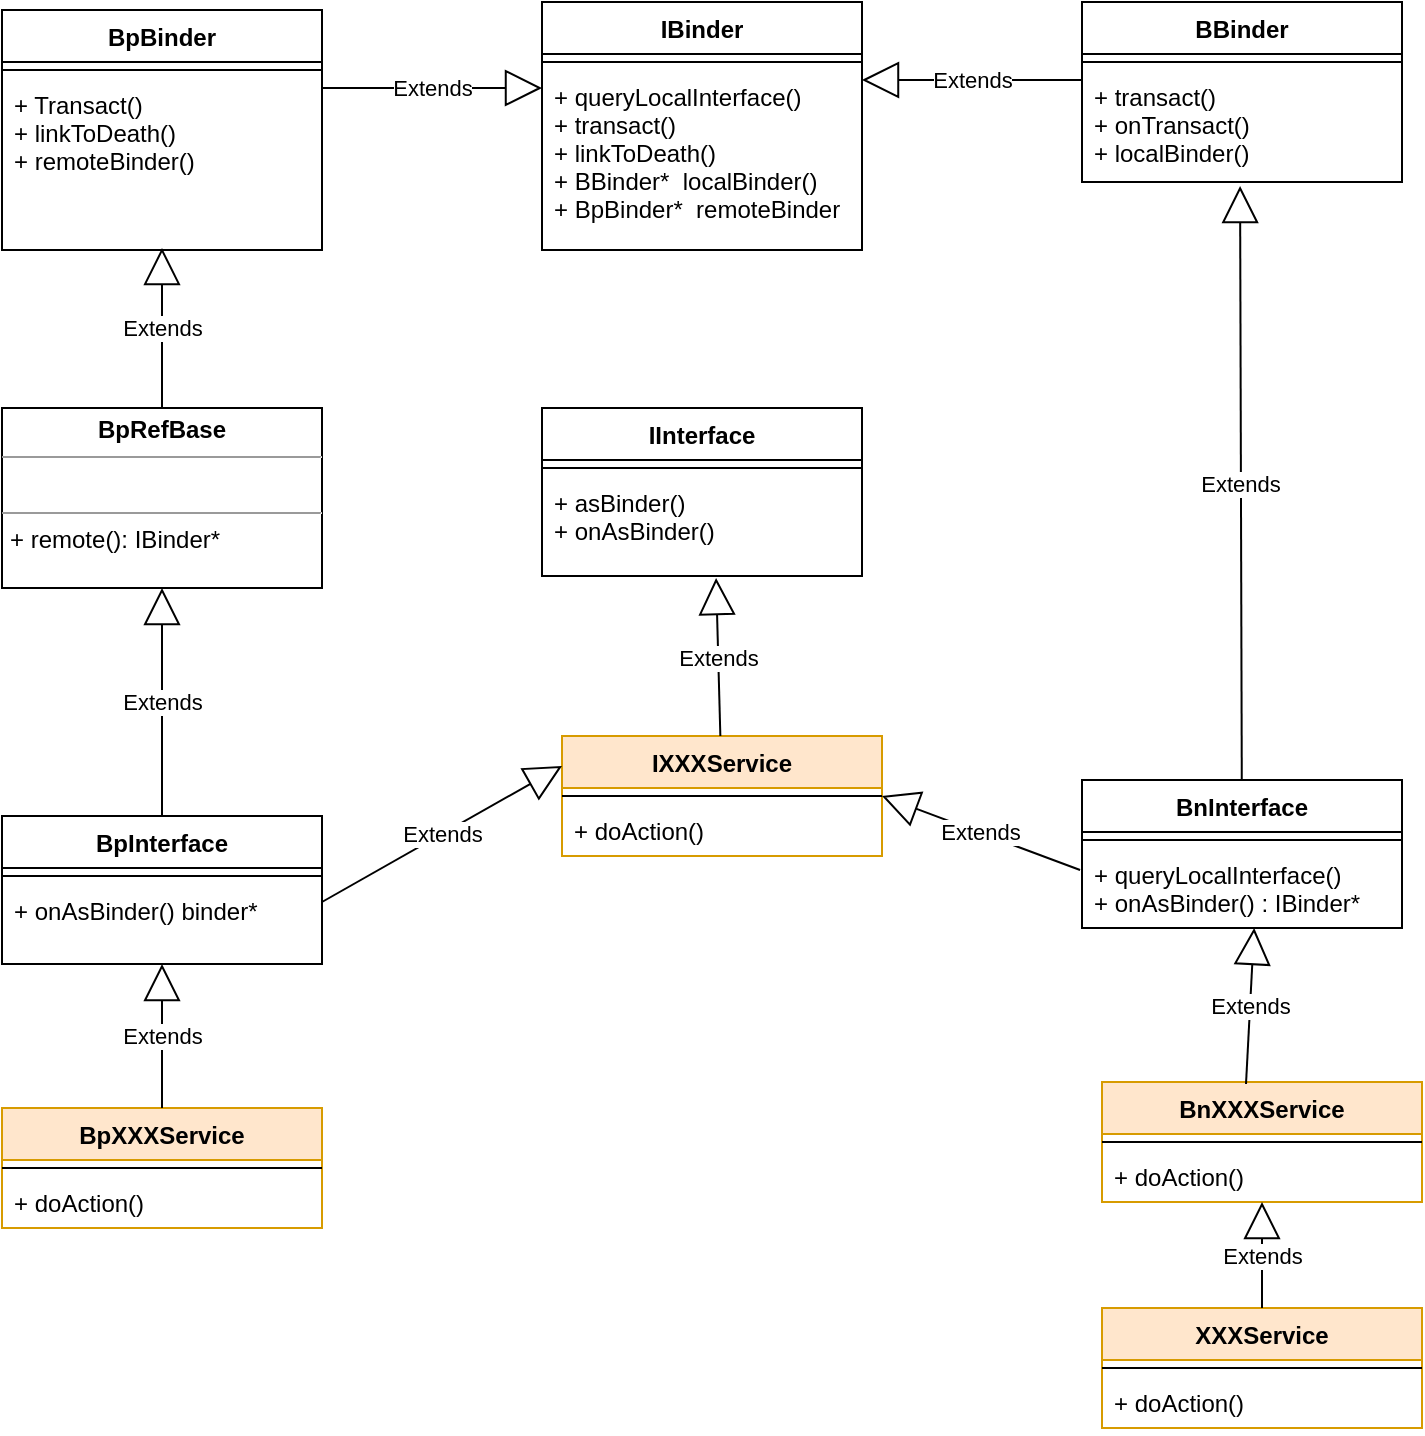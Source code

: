 <mxfile version="10.7.1" type="github"><diagram id="wURvKaP-HHOi7LxVtHhX" name="Page-1"><mxGraphModel dx="1394" dy="715" grid="1" gridSize="10" guides="1" tooltips="1" connect="1" arrows="1" fold="1" page="1" pageScale="1" pageWidth="850" pageHeight="1100" math="0" shadow="0"><root><mxCell id="0"/><mxCell id="1" parent="0"/><mxCell id="1XvnTww1lKkyvkk8hLBV-5" value="IBinder" style="swimlane;fontStyle=1;align=center;verticalAlign=top;childLayout=stackLayout;horizontal=1;startSize=26;horizontalStack=0;resizeParent=1;resizeParentMax=0;resizeLast=0;collapsible=1;marginBottom=0;" parent="1" vertex="1"><mxGeometry x="310" y="97" width="160" height="124" as="geometry"/></mxCell><mxCell id="6F38ClPS7UuBXqECn1gI-1" value="Extends" style="endArrow=block;endSize=16;endFill=0;html=1;exitX=1;exitY=0.5;exitDx=0;exitDy=0;" parent="1XvnTww1lKkyvkk8hLBV-5" edge="1"><mxGeometry width="160" relative="1" as="geometry"><mxPoint x="-110" y="43" as="sourcePoint"/><mxPoint y="43" as="targetPoint"/></mxGeometry></mxCell><mxCell id="1XvnTww1lKkyvkk8hLBV-7" value="" style="line;strokeWidth=1;fillColor=none;align=left;verticalAlign=middle;spacingTop=-1;spacingLeft=3;spacingRight=3;rotatable=0;labelPosition=right;points=[];portConstraint=eastwest;" parent="1XvnTww1lKkyvkk8hLBV-5" vertex="1"><mxGeometry y="26" width="160" height="8" as="geometry"/></mxCell><mxCell id="1XvnTww1lKkyvkk8hLBV-8" value="+ queryLocalInterface()&#10;+ transact()&#10;+ linkToDeath()&#10;+ BBinder*  localBinder()&#10;+ BpBinder*  remoteBinder" style="text;strokeColor=none;fillColor=none;align=left;verticalAlign=top;spacingLeft=4;spacingRight=4;overflow=hidden;rotatable=0;points=[[0,0.5],[1,0.5]];portConstraint=eastwest;" parent="1XvnTww1lKkyvkk8hLBV-5" vertex="1"><mxGeometry y="34" width="160" height="90" as="geometry"/></mxCell><mxCell id="1XvnTww1lKkyvkk8hLBV-9" value="BpBinder" style="swimlane;fontStyle=1;align=center;verticalAlign=top;childLayout=stackLayout;horizontal=1;startSize=26;horizontalStack=0;resizeParent=1;resizeParentMax=0;resizeLast=0;collapsible=1;marginBottom=0;" parent="1" vertex="1"><mxGeometry x="40" y="101" width="160" height="120" as="geometry"/></mxCell><mxCell id="1XvnTww1lKkyvkk8hLBV-11" value="" style="line;strokeWidth=1;fillColor=none;align=left;verticalAlign=middle;spacingTop=-1;spacingLeft=3;spacingRight=3;rotatable=0;labelPosition=right;points=[];portConstraint=eastwest;" parent="1XvnTww1lKkyvkk8hLBV-9" vertex="1"><mxGeometry y="26" width="160" height="8" as="geometry"/></mxCell><mxCell id="1XvnTww1lKkyvkk8hLBV-12" value="+ Transact()&#10;+ linkToDeath()&#10;+ remoteBinder()&#10;" style="text;strokeColor=none;fillColor=none;align=left;verticalAlign=top;spacingLeft=4;spacingRight=4;overflow=hidden;rotatable=0;points=[[0,0.5],[1,0.5]];portConstraint=eastwest;" parent="1XvnTww1lKkyvkk8hLBV-9" vertex="1"><mxGeometry y="34" width="160" height="86" as="geometry"/></mxCell><mxCell id="h3hloGffC1mUpb_YC3zD-1" value="BBinder&#10;&#10;" style="swimlane;fontStyle=1;align=center;verticalAlign=top;childLayout=stackLayout;horizontal=1;startSize=26;horizontalStack=0;resizeParent=1;resizeParentMax=0;resizeLast=0;collapsible=1;marginBottom=0;" parent="1" vertex="1"><mxGeometry x="580" y="97" width="160" height="90" as="geometry"/></mxCell><mxCell id="h3hloGffC1mUpb_YC3zD-3" value="" style="line;strokeWidth=1;fillColor=none;align=left;verticalAlign=middle;spacingTop=-1;spacingLeft=3;spacingRight=3;rotatable=0;labelPosition=right;points=[];portConstraint=eastwest;" parent="h3hloGffC1mUpb_YC3zD-1" vertex="1"><mxGeometry y="26" width="160" height="8" as="geometry"/></mxCell><mxCell id="h3hloGffC1mUpb_YC3zD-4" value="+ transact()&#10;+ onTransact()&#10;+ localBinder()&#10;" style="text;strokeColor=none;fillColor=none;align=left;verticalAlign=top;spacingLeft=4;spacingRight=4;overflow=hidden;rotatable=0;points=[[0,0.5],[1,0.5]];portConstraint=eastwest;" parent="h3hloGffC1mUpb_YC3zD-1" vertex="1"><mxGeometry y="34" width="160" height="56" as="geometry"/></mxCell><mxCell id="6F38ClPS7UuBXqECn1gI-2" value="Extends" style="endArrow=block;endSize=16;endFill=0;html=1;entryX=1;entryY=0.5;entryDx=0;entryDy=0;exitX=0;exitY=0.5;exitDx=0;exitDy=0;" parent="1" edge="1"><mxGeometry width="160" relative="1" as="geometry"><mxPoint x="580" y="136" as="sourcePoint"/><mxPoint x="470" y="136" as="targetPoint"/></mxGeometry></mxCell><mxCell id="7MBTwV_X8QRFkhKn_ZTM-2" value="IInterface&#10;&#10;" style="swimlane;fontStyle=1;align=center;verticalAlign=top;childLayout=stackLayout;horizontal=1;startSize=26;horizontalStack=0;resizeParent=1;resizeParentMax=0;resizeLast=0;collapsible=1;marginBottom=0;" vertex="1" parent="1"><mxGeometry x="310" y="300" width="160" height="84" as="geometry"/></mxCell><mxCell id="7MBTwV_X8QRFkhKn_ZTM-4" value="" style="line;strokeWidth=1;fillColor=none;align=left;verticalAlign=middle;spacingTop=-1;spacingLeft=3;spacingRight=3;rotatable=0;labelPosition=right;points=[];portConstraint=eastwest;" vertex="1" parent="7MBTwV_X8QRFkhKn_ZTM-2"><mxGeometry y="26" width="160" height="8" as="geometry"/></mxCell><mxCell id="7MBTwV_X8QRFkhKn_ZTM-5" value="+ asBinder()&#10;+ onAsBinder()&#10;" style="text;strokeColor=none;fillColor=none;align=left;verticalAlign=top;spacingLeft=4;spacingRight=4;overflow=hidden;rotatable=0;points=[[0,0.5],[1,0.5]];portConstraint=eastwest;" vertex="1" parent="7MBTwV_X8QRFkhKn_ZTM-2"><mxGeometry y="34" width="160" height="50" as="geometry"/></mxCell><mxCell id="7MBTwV_X8QRFkhKn_ZTM-6" value="IXXXService" style="swimlane;fontStyle=1;align=center;verticalAlign=top;childLayout=stackLayout;horizontal=1;startSize=26;horizontalStack=0;resizeParent=1;resizeParentMax=0;resizeLast=0;collapsible=1;marginBottom=0;fillColor=#ffe6cc;strokeColor=#d79b00;" vertex="1" parent="1"><mxGeometry x="320" y="464" width="160" height="60" as="geometry"/></mxCell><mxCell id="7MBTwV_X8QRFkhKn_ZTM-8" value="" style="line;strokeWidth=1;fillColor=none;align=left;verticalAlign=middle;spacingTop=-1;spacingLeft=3;spacingRight=3;rotatable=0;labelPosition=right;points=[];portConstraint=eastwest;" vertex="1" parent="7MBTwV_X8QRFkhKn_ZTM-6"><mxGeometry y="26" width="160" height="8" as="geometry"/></mxCell><mxCell id="7MBTwV_X8QRFkhKn_ZTM-9" value="+ doAction()" style="text;strokeColor=none;fillColor=none;align=left;verticalAlign=top;spacingLeft=4;spacingRight=4;overflow=hidden;rotatable=0;points=[[0,0.5],[1,0.5]];portConstraint=eastwest;" vertex="1" parent="7MBTwV_X8QRFkhKn_ZTM-6"><mxGeometry y="34" width="160" height="26" as="geometry"/></mxCell><mxCell id="7MBTwV_X8QRFkhKn_ZTM-11" value="BnInterface" style="swimlane;fontStyle=1;align=center;verticalAlign=top;childLayout=stackLayout;horizontal=1;startSize=26;horizontalStack=0;resizeParent=1;resizeParentMax=0;resizeLast=0;collapsible=1;marginBottom=0;" vertex="1" parent="1"><mxGeometry x="580" y="486" width="160" height="74" as="geometry"/></mxCell><mxCell id="7MBTwV_X8QRFkhKn_ZTM-13" value="" style="line;strokeWidth=1;fillColor=none;align=left;verticalAlign=middle;spacingTop=-1;spacingLeft=3;spacingRight=3;rotatable=0;labelPosition=right;points=[];portConstraint=eastwest;" vertex="1" parent="7MBTwV_X8QRFkhKn_ZTM-11"><mxGeometry y="26" width="160" height="8" as="geometry"/></mxCell><mxCell id="7MBTwV_X8QRFkhKn_ZTM-14" value="+ queryLocalInterface()&#10;+ onAsBinder() : IBinder*" style="text;strokeColor=none;fillColor=none;align=left;verticalAlign=top;spacingLeft=4;spacingRight=4;overflow=hidden;rotatable=0;points=[[0,0.5],[1,0.5]];portConstraint=eastwest;" vertex="1" parent="7MBTwV_X8QRFkhKn_ZTM-11"><mxGeometry y="34" width="160" height="40" as="geometry"/></mxCell><mxCell id="7MBTwV_X8QRFkhKn_ZTM-15" value="Extends" style="endArrow=block;endSize=16;endFill=0;html=1;entryX=0.494;entryY=1.036;entryDx=0;entryDy=0;entryPerimeter=0;" edge="1" parent="1" source="7MBTwV_X8QRFkhKn_ZTM-11" target="h3hloGffC1mUpb_YC3zD-4"><mxGeometry width="160" relative="1" as="geometry"><mxPoint x="630" y="600" as="sourcePoint"/><mxPoint x="790" y="600" as="targetPoint"/></mxGeometry></mxCell><mxCell id="7MBTwV_X8QRFkhKn_ZTM-16" value="Extends" style="endArrow=block;endSize=16;endFill=0;html=1;entryX=1;entryY=0.5;entryDx=0;entryDy=0;entryPerimeter=0;exitX=-0.006;exitY=0.275;exitDx=0;exitDy=0;exitPerimeter=0;" edge="1" parent="1" source="7MBTwV_X8QRFkhKn_ZTM-14" target="7MBTwV_X8QRFkhKn_ZTM-8"><mxGeometry width="160" relative="1" as="geometry"><mxPoint x="470" y="590" as="sourcePoint"/><mxPoint x="630" y="590" as="targetPoint"/></mxGeometry></mxCell><mxCell id="7MBTwV_X8QRFkhKn_ZTM-17" value="BpInterface" style="swimlane;fontStyle=1;align=center;verticalAlign=top;childLayout=stackLayout;horizontal=1;startSize=26;horizontalStack=0;resizeParent=1;resizeParentMax=0;resizeLast=0;collapsible=1;marginBottom=0;" vertex="1" parent="1"><mxGeometry x="40" y="504" width="160" height="74" as="geometry"/></mxCell><mxCell id="7MBTwV_X8QRFkhKn_ZTM-18" value="" style="line;strokeWidth=1;fillColor=none;align=left;verticalAlign=middle;spacingTop=-1;spacingLeft=3;spacingRight=3;rotatable=0;labelPosition=right;points=[];portConstraint=eastwest;" vertex="1" parent="7MBTwV_X8QRFkhKn_ZTM-17"><mxGeometry y="26" width="160" height="8" as="geometry"/></mxCell><mxCell id="7MBTwV_X8QRFkhKn_ZTM-20" value="Extends" style="endArrow=block;endSize=16;endFill=0;html=1;entryX=0;entryY=0.25;entryDx=0;entryDy=0;" edge="1" parent="7MBTwV_X8QRFkhKn_ZTM-17" target="7MBTwV_X8QRFkhKn_ZTM-6"><mxGeometry width="160" relative="1" as="geometry"><mxPoint x="160" y="43" as="sourcePoint"/><mxPoint x="290" y="43" as="targetPoint"/></mxGeometry></mxCell><mxCell id="7MBTwV_X8QRFkhKn_ZTM-19" value="+ onAsBinder() binder*" style="text;strokeColor=none;fillColor=none;align=left;verticalAlign=top;spacingLeft=4;spacingRight=4;overflow=hidden;rotatable=0;points=[[0,0.5],[1,0.5]];portConstraint=eastwest;" vertex="1" parent="7MBTwV_X8QRFkhKn_ZTM-17"><mxGeometry y="34" width="160" height="40" as="geometry"/></mxCell><mxCell id="7MBTwV_X8QRFkhKn_ZTM-21" value="&lt;p style=&quot;margin: 0px ; margin-top: 4px ; text-align: center&quot;&gt;&lt;b&gt;BpRefBase&lt;/b&gt;&lt;/p&gt;&lt;hr size=&quot;1&quot;&gt;&lt;p style=&quot;margin: 0px ; margin-left: 4px&quot;&gt;&lt;br&gt;&lt;/p&gt;&lt;hr size=&quot;1&quot;&gt;&lt;p style=&quot;margin: 0px ; margin-left: 4px&quot;&gt;+ remote(): IBinder*&lt;/p&gt;" style="verticalAlign=top;align=left;overflow=fill;fontSize=12;fontFamily=Helvetica;html=1;" vertex="1" parent="1"><mxGeometry x="40" y="300" width="160" height="90" as="geometry"/></mxCell><mxCell id="7MBTwV_X8QRFkhKn_ZTM-23" value="Extends" style="endArrow=block;endSize=16;endFill=0;html=1;entryX=0.5;entryY=1;entryDx=0;entryDy=0;" edge="1" parent="1" source="7MBTwV_X8QRFkhKn_ZTM-17" target="7MBTwV_X8QRFkhKn_ZTM-21"><mxGeometry width="160" relative="1" as="geometry"><mxPoint x="40" y="550" as="sourcePoint"/><mxPoint x="200" y="550" as="targetPoint"/></mxGeometry></mxCell><mxCell id="7MBTwV_X8QRFkhKn_ZTM-24" value="Extends" style="endArrow=block;endSize=16;endFill=0;html=1;exitX=0.5;exitY=0;exitDx=0;exitDy=0;entryX=0.5;entryY=0.988;entryDx=0;entryDy=0;entryPerimeter=0;" edge="1" parent="1" source="7MBTwV_X8QRFkhKn_ZTM-21" target="1XvnTww1lKkyvkk8hLBV-12"><mxGeometry width="160" relative="1" as="geometry"><mxPoint x="80" y="250" as="sourcePoint"/><mxPoint x="240" y="250" as="targetPoint"/></mxGeometry></mxCell><mxCell id="7MBTwV_X8QRFkhKn_ZTM-25" value="Extends" style="endArrow=block;endSize=16;endFill=0;html=1;entryX=0.544;entryY=1.02;entryDx=0;entryDy=0;entryPerimeter=0;" edge="1" parent="1" source="7MBTwV_X8QRFkhKn_ZTM-6" target="7MBTwV_X8QRFkhKn_ZTM-5"><mxGeometry width="160" relative="1" as="geometry"><mxPoint x="397" y="460" as="sourcePoint"/><mxPoint x="510" y="430" as="targetPoint"/></mxGeometry></mxCell><mxCell id="7MBTwV_X8QRFkhKn_ZTM-26" value="BpXXXService" style="swimlane;fontStyle=1;align=center;verticalAlign=top;childLayout=stackLayout;horizontal=1;startSize=26;horizontalStack=0;resizeParent=1;resizeParentMax=0;resizeLast=0;collapsible=1;marginBottom=0;fillColor=#ffe6cc;strokeColor=#d79b00;" vertex="1" parent="1"><mxGeometry x="40" y="650" width="160" height="60" as="geometry"/></mxCell><mxCell id="7MBTwV_X8QRFkhKn_ZTM-27" value="" style="line;strokeWidth=1;fillColor=none;align=left;verticalAlign=middle;spacingTop=-1;spacingLeft=3;spacingRight=3;rotatable=0;labelPosition=right;points=[];portConstraint=eastwest;" vertex="1" parent="7MBTwV_X8QRFkhKn_ZTM-26"><mxGeometry y="26" width="160" height="8" as="geometry"/></mxCell><mxCell id="7MBTwV_X8QRFkhKn_ZTM-28" value="+ doAction()" style="text;strokeColor=none;fillColor=none;align=left;verticalAlign=top;spacingLeft=4;spacingRight=4;overflow=hidden;rotatable=0;points=[[0,0.5],[1,0.5]];portConstraint=eastwest;" vertex="1" parent="7MBTwV_X8QRFkhKn_ZTM-26"><mxGeometry y="34" width="160" height="26" as="geometry"/></mxCell><mxCell id="7MBTwV_X8QRFkhKn_ZTM-29" value="BnXXXService" style="swimlane;fontStyle=1;align=center;verticalAlign=top;childLayout=stackLayout;horizontal=1;startSize=26;horizontalStack=0;resizeParent=1;resizeParentMax=0;resizeLast=0;collapsible=1;marginBottom=0;fillColor=#ffe6cc;strokeColor=#d79b00;" vertex="1" parent="1"><mxGeometry x="590" y="637" width="160" height="60" as="geometry"/></mxCell><mxCell id="7MBTwV_X8QRFkhKn_ZTM-30" value="" style="line;strokeWidth=1;fillColor=none;align=left;verticalAlign=middle;spacingTop=-1;spacingLeft=3;spacingRight=3;rotatable=0;labelPosition=right;points=[];portConstraint=eastwest;" vertex="1" parent="7MBTwV_X8QRFkhKn_ZTM-29"><mxGeometry y="26" width="160" height="8" as="geometry"/></mxCell><mxCell id="7MBTwV_X8QRFkhKn_ZTM-31" value="+ doAction()" style="text;strokeColor=none;fillColor=none;align=left;verticalAlign=top;spacingLeft=4;spacingRight=4;overflow=hidden;rotatable=0;points=[[0,0.5],[1,0.5]];portConstraint=eastwest;" vertex="1" parent="7MBTwV_X8QRFkhKn_ZTM-29"><mxGeometry y="34" width="160" height="26" as="geometry"/></mxCell><mxCell id="7MBTwV_X8QRFkhKn_ZTM-32" value="XXXService" style="swimlane;fontStyle=1;align=center;verticalAlign=top;childLayout=stackLayout;horizontal=1;startSize=26;horizontalStack=0;resizeParent=1;resizeParentMax=0;resizeLast=0;collapsible=1;marginBottom=0;fillColor=#ffe6cc;strokeColor=#d79b00;" vertex="1" parent="1"><mxGeometry x="590" y="750" width="160" height="60" as="geometry"/></mxCell><mxCell id="7MBTwV_X8QRFkhKn_ZTM-33" value="" style="line;strokeWidth=1;fillColor=none;align=left;verticalAlign=middle;spacingTop=-1;spacingLeft=3;spacingRight=3;rotatable=0;labelPosition=right;points=[];portConstraint=eastwest;" vertex="1" parent="7MBTwV_X8QRFkhKn_ZTM-32"><mxGeometry y="26" width="160" height="8" as="geometry"/></mxCell><mxCell id="7MBTwV_X8QRFkhKn_ZTM-34" value="+ doAction()" style="text;strokeColor=none;fillColor=none;align=left;verticalAlign=top;spacingLeft=4;spacingRight=4;overflow=hidden;rotatable=0;points=[[0,0.5],[1,0.5]];portConstraint=eastwest;" vertex="1" parent="7MBTwV_X8QRFkhKn_ZTM-32"><mxGeometry y="34" width="160" height="26" as="geometry"/></mxCell><mxCell id="7MBTwV_X8QRFkhKn_ZTM-35" value="Extends" style="endArrow=block;endSize=16;endFill=0;html=1;" edge="1" parent="1" source="7MBTwV_X8QRFkhKn_ZTM-26" target="7MBTwV_X8QRFkhKn_ZTM-19"><mxGeometry width="160" relative="1" as="geometry"><mxPoint x="70" y="770" as="sourcePoint"/><mxPoint x="230" y="770" as="targetPoint"/></mxGeometry></mxCell><mxCell id="7MBTwV_X8QRFkhKn_ZTM-36" value="Extends" style="endArrow=block;endSize=16;endFill=0;html=1;entryX=0.538;entryY=1;entryDx=0;entryDy=0;entryPerimeter=0;exitX=0.45;exitY=0.017;exitDx=0;exitDy=0;exitPerimeter=0;" edge="1" parent="1" source="7MBTwV_X8QRFkhKn_ZTM-29" target="7MBTwV_X8QRFkhKn_ZTM-14"><mxGeometry width="160" relative="1" as="geometry"><mxPoint x="520" y="600" as="sourcePoint"/><mxPoint x="680" y="600" as="targetPoint"/></mxGeometry></mxCell><mxCell id="7MBTwV_X8QRFkhKn_ZTM-37" value="Extends" style="endArrow=block;endSize=16;endFill=0;html=1;exitX=0.5;exitY=0;exitDx=0;exitDy=0;" edge="1" parent="1" source="7MBTwV_X8QRFkhKn_ZTM-32" target="7MBTwV_X8QRFkhKn_ZTM-31"><mxGeometry width="160" relative="1" as="geometry"><mxPoint x="520" y="720" as="sourcePoint"/><mxPoint x="680" y="720" as="targetPoint"/></mxGeometry></mxCell></root></mxGraphModel></diagram></mxfile>